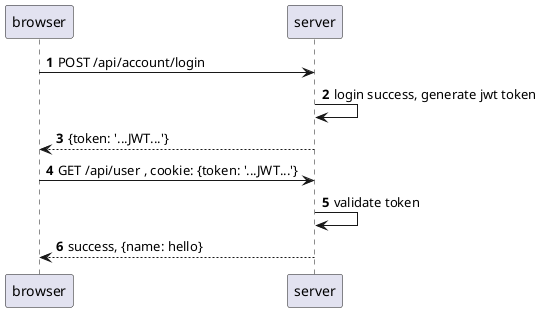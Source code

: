@startuml
'https://plantuml.com/sequence-diagram

autonumber

browser -> server: POST /api/account/login
server -> server: login success, generate jwt token
server --> browser: {token: '...JWT...'}

browser -> server: GET /api/user , cookie: {token: '...JWT...'}
server -> server: validate token
server --> browser: success, {name: hello}

@enduml